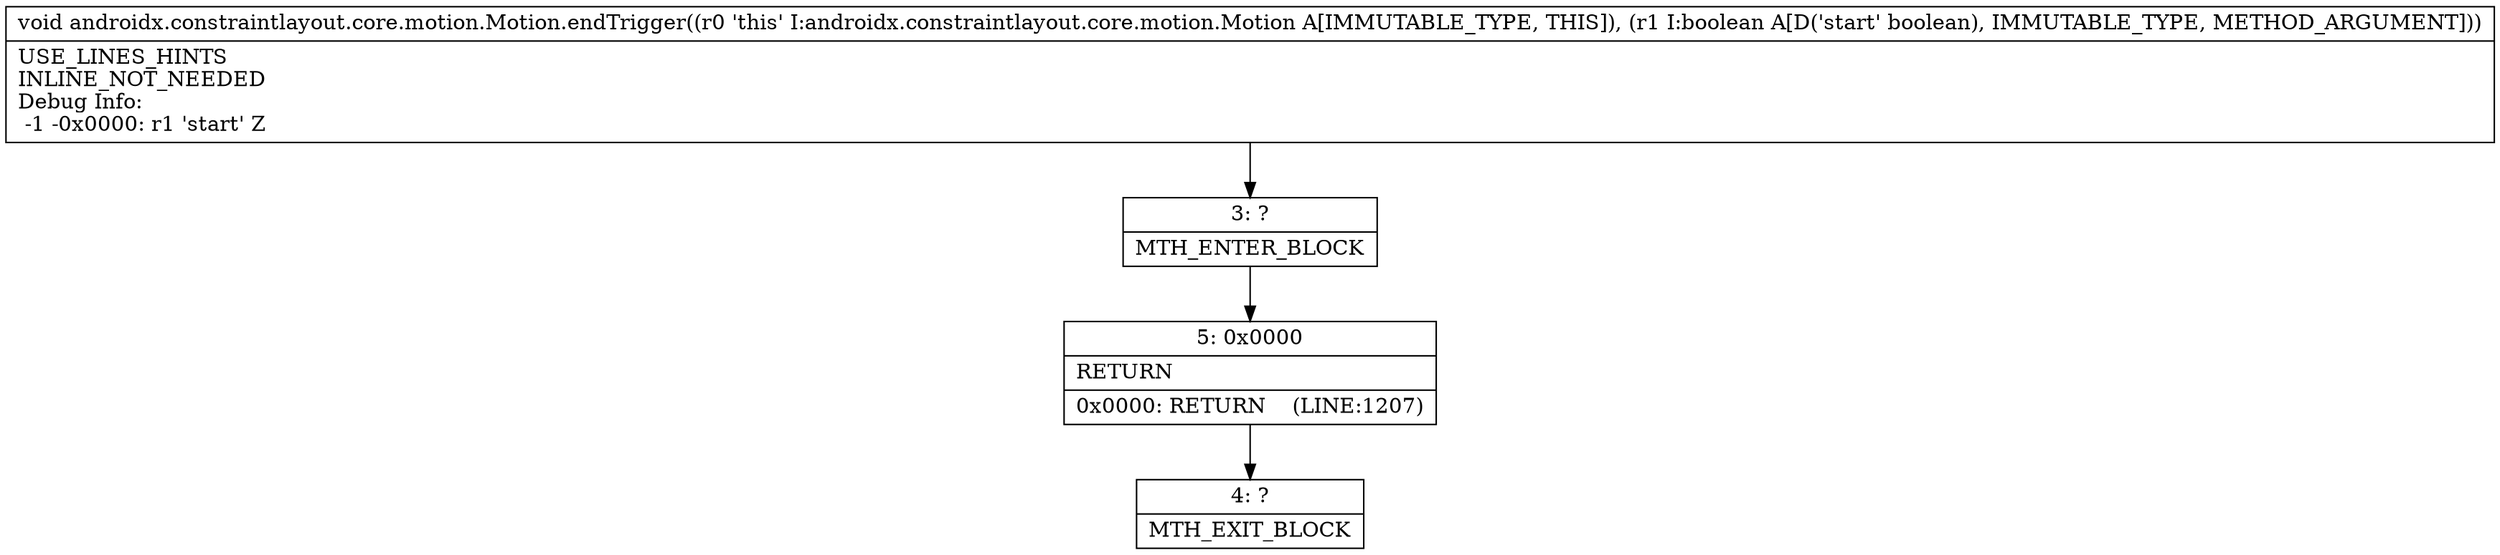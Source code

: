 digraph "CFG forandroidx.constraintlayout.core.motion.Motion.endTrigger(Z)V" {
Node_3 [shape=record,label="{3\:\ ?|MTH_ENTER_BLOCK\l}"];
Node_5 [shape=record,label="{5\:\ 0x0000|RETURN\l|0x0000: RETURN    (LINE:1207)\l}"];
Node_4 [shape=record,label="{4\:\ ?|MTH_EXIT_BLOCK\l}"];
MethodNode[shape=record,label="{void androidx.constraintlayout.core.motion.Motion.endTrigger((r0 'this' I:androidx.constraintlayout.core.motion.Motion A[IMMUTABLE_TYPE, THIS]), (r1 I:boolean A[D('start' boolean), IMMUTABLE_TYPE, METHOD_ARGUMENT]))  | USE_LINES_HINTS\lINLINE_NOT_NEEDED\lDebug Info:\l  \-1 \-0x0000: r1 'start' Z\l}"];
MethodNode -> Node_3;Node_3 -> Node_5;
Node_5 -> Node_4;
}

